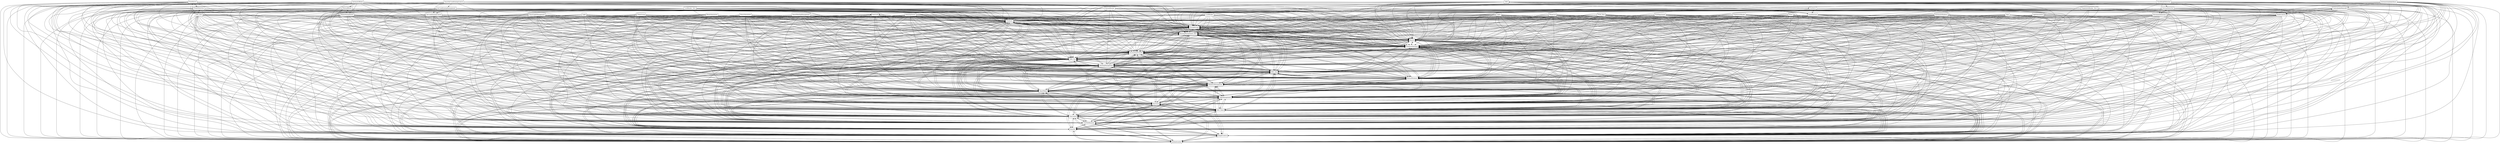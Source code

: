 digraph{
graph [rankdir=TB];
node [shape=box];
edge [arrowhead=normal];
0[label="FloodAlarm",]
1[label="FireAlarm",]
2[label="FirstAidGroup",]
3[label="CardReader_Zero",]
4[label="IntruseDetection",]
5[label="Authentication",]
6[label="CardReader",]
7[label="ManualBlinds",]
8[label="MovementDetection",]
9[label="MusicSimulation",]
10[label="SmartLightManagement",]
11[label="SmartAirConditioningControl",]
12[label="Light",]
13[label="SimpleControl",]
14[label="Lights",]
15[label="DimmingValues",]
16[label="BlindsSimulation",]
17[label="AutomaticAudiobyHours",]
18[label="SmartHeatingManagement",]
19[label="DoorLock",]
20[label="Security",]
21[label="FireDepartment",]
22[label="OtherGroup",]
23[label="SMS",]
24[label="UserNotifications",]
25[label="FireControl",]
26[label="Siren",]
27[label="SMS_Three",]
28[label="Password",]
29[label="LightManagement",]
30[label="PhoneCall",]
31[label="SmartHome",]
32[label="LightSimulation",]
33[label="KeypadReader",]
34[label="GasAlarm",]
35[label="FloodsDetection",]
36[label="WindowsManagement",]
37[label="ManualWindows",]
38[label="FingerprintReader_Zero",]
39[label="Mail",]
40[label="AutomaticWindows",]
41[label="AutomaticBlinds",]
42[label="ControlAudioManually",]
43[label="SMS_One",]
44[label="GasDetection",]
45[label="GlassBrakeDetection",]
46[label="SMS_Zero",]
47[label="HeatingManagement",]
48[label="Siren_Zero",]
49[label="SMS_Two",]
50[label="AirConditioningManagement",]
51[label="EnvironmentControl",]
52[label="BlindsManagement",]
53[label="FingerprintReader",]
54[label="PresenceSimulator",]
55[label="Alarms",]
56[label="HeatingManagement_Zero",]
57[label="AirConditioningControl",]
58[label="AudioControl",]
0->1[label="",]
0->2[label="",]
0->5[label="",]
0->13[label="",]
0->20[label="",]
0->24[label="",]
0->25[label="",]
0->27[label="",]
0->28[label="",]
0->29[label="",]
0->31[label="",]
0->35[label="",]
0->36[label="",]
0->37[label="",]
0->43[label="",]
0->46[label="",]
0->47[label="",]
0->49[label="",]
0->51[label="",]
0->54[label="",]
0->55[label="",]
0->56[label="",]
1->2[label="",]
1->5[label="",]
1->13[label="",]
1->20[label="",]
1->24[label="",]
1->25[label="",]
1->27[label="",]
1->28[label="",]
1->29[label="",]
1->31[label="",]
1->36[label="",]
1->37[label="",]
1->43[label="",]
1->47[label="",]
1->49[label="",]
1->51[label="",]
1->54[label="",]
1->55[label="",]
1->56[label="",]
2->1[label="",]
2->5[label="",]
2->13[label="",]
2->20[label="",]
2->24[label="",]
2->25[label="",]
2->27[label="",]
2->28[label="",]
2->29[label="",]
2->31[label="",]
2->36[label="",]
2->37[label="",]
2->43[label="",]
2->47[label="",]
2->49[label="",]
2->51[label="",]
2->54[label="",]
2->55[label="",]
2->56[label="",]
3->1[label="",]
3->2[label="",]
3->5[label="",]
3->13[label="",]
3->19[label="",]
3->20[label="",]
3->24[label="",]
3->25[label="",]
3->27[label="",]
3->28[label="",]
3->29[label="",]
3->31[label="",]
3->36[label="",]
3->37[label="",]
3->43[label="",]
3->47[label="",]
3->49[label="",]
3->51[label="",]
3->54[label="",]
3->55[label="",]
3->56[label="",]
4->1[label="",]
4->2[label="",]
4->5[label="",]
4->8[label="",]
4->13[label="",]
4->20[label="",]
4->24[label="",]
4->25[label="",]
4->27[label="",]
4->28[label="",]
4->29[label="",]
4->31[label="",]
4->36[label="",]
4->37[label="",]
4->43[label="",]
4->47[label="",]
4->49[label="",]
4->51[label="",]
4->54[label="",]
4->55[label="",]
4->56[label="",]
5->1[label="",]
5->2[label="",]
5->13[label="",]
5->20[label="",]
5->24[label="",]
5->25[label="",]
5->27[label="",]
5->28[label="",]
5->29[label="",]
5->31[label="",]
5->36[label="",]
5->37[label="",]
5->43[label="",]
5->47[label="",]
5->49[label="",]
5->51[label="",]
5->54[label="",]
5->55[label="",]
5->56[label="",]
6->1[label="",]
6->2[label="",]
6->5[label="",]
6->13[label="",]
6->20[label="",]
6->24[label="",]
6->25[label="",]
6->27[label="",]
6->28[label="",]
6->29[label="",]
6->31[label="",]
6->36[label="",]
6->37[label="",]
6->43[label="",]
6->47[label="",]
6->49[label="",]
6->51[label="",]
6->54[label="",]
6->55[label="",]
6->56[label="",]
7->1[label="",]
7->2[label="",]
7->5[label="",]
7->13[label="",]
7->20[label="",]
7->24[label="",]
7->25[label="",]
7->27[label="",]
7->28[label="",]
7->29[label="",]
7->31[label="",]
7->36[label="",]
7->37[label="",]
7->43[label="",]
7->47[label="",]
7->49[label="",]
7->51[label="",]
7->52[label="",]
7->54[label="",]
7->55[label="",]
7->56[label="",]
8->1[label="",]
8->2[label="",]
8->4[label="",]
8->5[label="",]
8->13[label="",]
8->20[label="",]
8->24[label="",]
8->25[label="",]
8->27[label="",]
8->28[label="",]
8->29[label="",]
8->31[label="",]
8->36[label="",]
8->37[label="",]
8->43[label="",]
8->47[label="",]
8->49[label="",]
8->51[label="",]
8->54[label="",]
8->55[label="",]
8->56[label="",]
9->1[label="",]
9->2[label="",]
9->5[label="",]
9->13[label="",]
9->20[label="",]
9->24[label="",]
9->25[label="",]
9->27[label="",]
9->28[label="",]
9->29[label="",]
9->31[label="",]
9->36[label="",]
9->37[label="",]
9->43[label="",]
9->47[label="",]
9->49[label="",]
9->51[label="",]
9->54[label="",]
9->55[label="",]
9->56[label="",]
10->1[label="",]
10->2[label="",]
10->5[label="",]
10->13[label="",]
10->20[label="",]
10->24[label="",]
10->25[label="",]
10->27[label="",]
10->28[label="",]
10->29[label="",]
10->31[label="",]
10->36[label="",]
10->37[label="",]
10->43[label="",]
10->47[label="",]
10->49[label="",]
10->51[label="",]
10->54[label="",]
10->55[label="",]
10->56[label="",]
11->1[label="",]
11->2[label="",]
11->5[label="",]
11->13[label="",]
11->20[label="",]
11->24[label="",]
11->25[label="",]
11->27[label="",]
11->28[label="",]
11->29[label="",]
11->31[label="",]
11->36[label="",]
11->37[label="",]
11->43[label="",]
11->47[label="",]
11->49[label="",]
11->50[label="",]
11->51[label="",]
11->54[label="",]
11->55[label="",]
11->56[label="",]
11->57[label="",]
12->1[label="",]
12->2[label="",]
12->5[label="",]
12->13[label="",]
12->20[label="",]
12->24[label="",]
12->25[label="",]
12->27[label="",]
12->28[label="",]
12->29[label="",]
12->31[label="",]
12->36[label="",]
12->37[label="",]
12->43[label="",]
12->47[label="",]
12->49[label="",]
12->51[label="",]
12->54[label="",]
12->55[label="",]
12->56[label="",]
13->1[label="",]
13->2[label="",]
13->5[label="",]
13->20[label="",]
13->24[label="",]
13->25[label="",]
13->27[label="",]
13->28[label="",]
13->29[label="",]
13->31[label="",]
13->36[label="",]
13->37[label="",]
13->43[label="",]
13->47[label="",]
13->49[label="",]
13->51[label="",]
13->54[label="",]
13->55[label="",]
13->56[label="",]
14->1[label="",]
14->2[label="",]
14->5[label="",]
14->13[label="",]
14->20[label="",]
14->24[label="",]
14->25[label="",]
14->27[label="",]
14->28[label="",]
14->29[label="",]
14->31[label="",]
14->36[label="",]
14->37[label="",]
14->43[label="",]
14->47[label="",]
14->49[label="",]
14->51[label="",]
14->54[label="",]
14->55[label="",]
14->56[label="",]
15->1[label="",]
15->2[label="",]
15->5[label="",]
15->13[label="",]
15->20[label="",]
15->24[label="",]
15->25[label="",]
15->27[label="",]
15->28[label="",]
15->29[label="",]
15->31[label="",]
15->36[label="",]
15->37[label="",]
15->43[label="",]
15->47[label="",]
15->49[label="",]
15->51[label="",]
15->54[label="",]
15->55[label="",]
15->56[label="",]
16->1[label="",]
16->2[label="",]
16->5[label="",]
16->13[label="",]
16->20[label="",]
16->24[label="",]
16->25[label="",]
16->27[label="",]
16->28[label="",]
16->29[label="",]
16->31[label="",]
16->36[label="",]
16->37[label="",]
16->43[label="",]
16->47[label="",]
16->49[label="",]
16->51[label="",]
16->54[label="",]
16->55[label="",]
16->56[label="",]
17->1[label="",]
17->2[label="",]
17->5[label="",]
17->13[label="",]
17->20[label="",]
17->24[label="",]
17->25[label="",]
17->27[label="",]
17->28[label="",]
17->29[label="",]
17->31[label="",]
17->36[label="",]
17->37[label="",]
17->42[label="",]
17->43[label="",]
17->47[label="",]
17->49[label="",]
17->51[label="",]
17->54[label="",]
17->55[label="",]
17->56[label="",]
17->58[label="",]
18->1[label="",]
18->2[label="",]
18->5[label="",]
18->13[label="",]
18->20[label="",]
18->24[label="",]
18->25[label="",]
18->27[label="",]
18->28[label="",]
18->29[label="",]
18->31[label="",]
18->36[label="",]
18->37[label="",]
18->43[label="",]
18->47[label="",]
18->49[label="",]
18->51[label="",]
18->54[label="",]
18->55[label="",]
18->56[label="",]
19->1[label="",]
19->2[label="",]
19->5[label="",]
19->13[label="",]
19->20[label="",]
19->24[label="",]
19->25[label="",]
19->27[label="",]
19->28[label="",]
19->29[label="",]
19->31[label="",]
19->36[label="",]
19->37[label="",]
19->43[label="",]
19->47[label="",]
19->49[label="",]
19->51[label="",]
19->54[label="",]
19->55[label="",]
19->56[label="",]
20->1[label="",]
20->2[label="",]
20->5[label="",]
20->13[label="",]
20->24[label="",]
20->25[label="",]
20->27[label="",]
20->28[label="",]
20->29[label="",]
20->31[label="",]
20->36[label="",]
20->37[label="",]
20->43[label="",]
20->47[label="",]
20->49[label="",]
20->51[label="",]
20->54[label="",]
20->55[label="",]
20->56[label="",]
21->1[label="",]
21->2[label="",]
21->5[label="",]
21->13[label="",]
21->20[label="",]
21->24[label="",]
21->25[label="",]
21->27[label="",]
21->28[label="",]
21->29[label="",]
21->31[label="",]
21->36[label="",]
21->37[label="",]
21->43[label="",]
21->47[label="",]
21->49[label="",]
21->51[label="",]
21->54[label="",]
21->55[label="",]
21->56[label="",]
22->1[label="",]
22->2[label="",]
22->5[label="",]
22->13[label="",]
22->20[label="",]
22->24[label="",]
22->25[label="",]
22->27[label="",]
22->28[label="",]
22->29[label="",]
22->31[label="",]
22->36[label="",]
22->37[label="",]
22->43[label="",]
22->47[label="",]
22->49[label="",]
22->51[label="",]
22->54[label="",]
22->55[label="",]
22->56[label="",]
23->1[label="",]
23->2[label="",]
23->5[label="",]
23->13[label="",]
23->20[label="",]
23->24[label="",]
23->25[label="",]
23->27[label="",]
23->28[label="",]
23->29[label="",]
23->31[label="",]
23->34[label="",]
23->36[label="",]
23->37[label="",]
23->43[label="",]
23->44[label="",]
23->47[label="",]
23->49[label="",]
23->51[label="",]
23->54[label="",]
23->55[label="",]
23->56[label="",]
24->1[label="",]
24->2[label="",]
24->5[label="",]
24->13[label="",]
24->20[label="",]
24->25[label="",]
24->27[label="",]
24->28[label="",]
24->29[label="",]
24->31[label="",]
24->36[label="",]
24->37[label="",]
24->43[label="",]
24->47[label="",]
24->49[label="",]
24->51[label="",]
24->54[label="",]
24->55[label="",]
24->56[label="",]
25->1[label="",]
25->2[label="",]
25->5[label="",]
25->13[label="",]
25->20[label="",]
25->24[label="",]
25->27[label="",]
25->28[label="",]
25->29[label="",]
25->31[label="",]
25->36[label="",]
25->37[label="",]
25->43[label="",]
25->47[label="",]
25->49[label="",]
25->51[label="",]
25->54[label="",]
25->55[label="",]
25->56[label="",]
26->1[label="",]
26->2[label="",]
26->5[label="",]
26->13[label="",]
26->20[label="",]
26->24[label="",]
26->25[label="",]
26->27[label="",]
26->28[label="",]
26->29[label="",]
26->31[label="",]
26->36[label="",]
26->37[label="",]
26->43[label="",]
26->47[label="",]
26->49[label="",]
26->51[label="",]
26->54[label="",]
26->55[label="",]
26->56[label="",]
27->1[label="",]
27->2[label="",]
27->5[label="",]
27->13[label="",]
27->20[label="",]
27->24[label="",]
27->25[label="",]
27->28[label="",]
27->29[label="",]
27->31[label="",]
27->36[label="",]
27->37[label="",]
27->43[label="",]
27->47[label="",]
27->49[label="",]
27->51[label="",]
27->54[label="",]
27->55[label="",]
27->56[label="",]
28->1[label="",]
28->2[label="",]
28->5[label="",]
28->13[label="",]
28->20[label="",]
28->24[label="",]
28->25[label="",]
28->27[label="",]
28->29[label="",]
28->31[label="",]
28->36[label="",]
28->37[label="",]
28->43[label="",]
28->47[label="",]
28->49[label="",]
28->51[label="",]
28->54[label="",]
28->55[label="",]
28->56[label="",]
29->1[label="",]
29->2[label="",]
29->5[label="",]
29->13[label="",]
29->20[label="",]
29->24[label="",]
29->25[label="",]
29->27[label="",]
29->28[label="",]
29->31[label="",]
29->36[label="",]
29->37[label="",]
29->43[label="",]
29->47[label="",]
29->49[label="",]
29->51[label="",]
29->54[label="",]
29->55[label="",]
29->56[label="",]
30->1[label="",]
30->2[label="",]
30->5[label="",]
30->13[label="",]
30->20[label="",]
30->24[label="",]
30->25[label="",]
30->27[label="",]
30->28[label="",]
30->29[label="",]
30->31[label="",]
30->36[label="",]
30->37[label="",]
30->43[label="",]
30->47[label="",]
30->49[label="",]
30->51[label="",]
30->54[label="",]
30->55[label="",]
30->56[label="",]
31->1[label="",]
31->2[label="",]
31->5[label="",]
31->13[label="",]
31->20[label="",]
31->24[label="",]
31->25[label="",]
31->27[label="",]
31->28[label="",]
31->29[label="",]
31->36[label="",]
31->37[label="",]
31->43[label="",]
31->47[label="",]
31->49[label="",]
31->51[label="",]
31->54[label="",]
31->55[label="",]
31->56[label="",]
32->1[label="",]
32->2[label="",]
32->5[label="",]
32->13[label="",]
32->20[label="",]
32->24[label="",]
32->25[label="",]
32->27[label="",]
32->28[label="",]
32->29[label="",]
32->31[label="",]
32->36[label="",]
32->37[label="",]
32->43[label="",]
32->47[label="",]
32->49[label="",]
32->51[label="",]
32->54[label="",]
32->55[label="",]
32->56[label="",]
33->1[label="",]
33->2[label="",]
33->5[label="",]
33->13[label="",]
33->19[label="",]
33->20[label="",]
33->24[label="",]
33->25[label="",]
33->27[label="",]
33->28[label="",]
33->29[label="",]
33->31[label="",]
33->36[label="",]
33->37[label="",]
33->43[label="",]
33->47[label="",]
33->49[label="",]
33->51[label="",]
33->54[label="",]
33->55[label="",]
33->56[label="",]
34->1[label="",]
34->2[label="",]
34->5[label="",]
34->13[label="",]
34->20[label="",]
34->23[label="",]
34->24[label="",]
34->25[label="",]
34->27[label="",]
34->28[label="",]
34->29[label="",]
34->31[label="",]
34->36[label="",]
34->37[label="",]
34->43[label="",]
34->44[label="",]
34->47[label="",]
34->49[label="",]
34->51[label="",]
34->54[label="",]
34->55[label="",]
34->56[label="",]
35->0[label="",]
35->1[label="",]
35->2[label="",]
35->5[label="",]
35->13[label="",]
35->20[label="",]
35->24[label="",]
35->25[label="",]
35->27[label="",]
35->28[label="",]
35->29[label="",]
35->31[label="",]
35->36[label="",]
35->37[label="",]
35->43[label="",]
35->46[label="",]
35->47[label="",]
35->49[label="",]
35->51[label="",]
35->54[label="",]
35->55[label="",]
35->56[label="",]
36->1[label="",]
36->2[label="",]
36->5[label="",]
36->13[label="",]
36->20[label="",]
36->24[label="",]
36->25[label="",]
36->27[label="",]
36->28[label="",]
36->29[label="",]
36->31[label="",]
36->37[label="",]
36->43[label="",]
36->47[label="",]
36->49[label="",]
36->51[label="",]
36->54[label="",]
36->55[label="",]
36->56[label="",]
37->1[label="",]
37->2[label="",]
37->5[label="",]
37->13[label="",]
37->20[label="",]
37->24[label="",]
37->25[label="",]
37->27[label="",]
37->28[label="",]
37->29[label="",]
37->31[label="",]
37->36[label="",]
37->43[label="",]
37->47[label="",]
37->49[label="",]
37->51[label="",]
37->54[label="",]
37->55[label="",]
37->56[label="",]
38->1[label="",]
38->2[label="",]
38->5[label="",]
38->13[label="",]
38->19[label="",]
38->20[label="",]
38->24[label="",]
38->25[label="",]
38->27[label="",]
38->28[label="",]
38->29[label="",]
38->31[label="",]
38->36[label="",]
38->37[label="",]
38->43[label="",]
38->47[label="",]
38->49[label="",]
38->51[label="",]
38->54[label="",]
38->55[label="",]
38->56[label="",]
39->1[label="",]
39->2[label="",]
39->5[label="",]
39->13[label="",]
39->20[label="",]
39->24[label="",]
39->25[label="",]
39->27[label="",]
39->28[label="",]
39->29[label="",]
39->31[label="",]
39->36[label="",]
39->37[label="",]
39->43[label="",]
39->47[label="",]
39->49[label="",]
39->51[label="",]
39->54[label="",]
39->55[label="",]
39->56[label="",]
40->1[label="",]
40->2[label="",]
40->5[label="",]
40->13[label="",]
40->20[label="",]
40->24[label="",]
40->25[label="",]
40->27[label="",]
40->28[label="",]
40->29[label="",]
40->31[label="",]
40->36[label="",]
40->37[label="",]
40->43[label="",]
40->47[label="",]
40->49[label="",]
40->51[label="",]
40->54[label="",]
40->55[label="",]
40->56[label="",]
41->1[label="",]
41->2[label="",]
41->5[label="",]
41->7[label="",]
41->13[label="",]
41->20[label="",]
41->24[label="",]
41->25[label="",]
41->27[label="",]
41->28[label="",]
41->29[label="",]
41->31[label="",]
41->36[label="",]
41->37[label="",]
41->43[label="",]
41->47[label="",]
41->49[label="",]
41->51[label="",]
41->52[label="",]
41->54[label="",]
41->55[label="",]
41->56[label="",]
42->1[label="",]
42->2[label="",]
42->5[label="",]
42->13[label="",]
42->20[label="",]
42->24[label="",]
42->25[label="",]
42->27[label="",]
42->28[label="",]
42->29[label="",]
42->31[label="",]
42->36[label="",]
42->37[label="",]
42->43[label="",]
42->47[label="",]
42->49[label="",]
42->51[label="",]
42->54[label="",]
42->55[label="",]
42->56[label="",]
42->58[label="",]
43->1[label="",]
43->2[label="",]
43->5[label="",]
43->13[label="",]
43->20[label="",]
43->24[label="",]
43->25[label="",]
43->27[label="",]
43->28[label="",]
43->29[label="",]
43->31[label="",]
43->36[label="",]
43->37[label="",]
43->47[label="",]
43->49[label="",]
43->51[label="",]
43->54[label="",]
43->55[label="",]
43->56[label="",]
44->1[label="",]
44->2[label="",]
44->5[label="",]
44->13[label="",]
44->20[label="",]
44->23[label="",]
44->24[label="",]
44->25[label="",]
44->27[label="",]
44->28[label="",]
44->29[label="",]
44->31[label="",]
44->34[label="",]
44->36[label="",]
44->37[label="",]
44->43[label="",]
44->47[label="",]
44->49[label="",]
44->51[label="",]
44->54[label="",]
44->55[label="",]
44->56[label="",]
45->1[label="",]
45->2[label="",]
45->4[label="",]
45->5[label="",]
45->8[label="",]
45->13[label="",]
45->20[label="",]
45->24[label="",]
45->25[label="",]
45->27[label="",]
45->28[label="",]
45->29[label="",]
45->31[label="",]
45->36[label="",]
45->37[label="",]
45->43[label="",]
45->47[label="",]
45->49[label="",]
45->51[label="",]
45->54[label="",]
45->55[label="",]
45->56[label="",]
46->0[label="",]
46->1[label="",]
46->2[label="",]
46->5[label="",]
46->13[label="",]
46->20[label="",]
46->24[label="",]
46->25[label="",]
46->27[label="",]
46->28[label="",]
46->29[label="",]
46->31[label="",]
46->35[label="",]
46->36[label="",]
46->37[label="",]
46->43[label="",]
46->47[label="",]
46->49[label="",]
46->51[label="",]
46->54[label="",]
46->55[label="",]
46->56[label="",]
47->1[label="",]
47->2[label="",]
47->5[label="",]
47->13[label="",]
47->20[label="",]
47->24[label="",]
47->25[label="",]
47->27[label="",]
47->28[label="",]
47->29[label="",]
47->31[label="",]
47->36[label="",]
47->37[label="",]
47->43[label="",]
47->49[label="",]
47->51[label="",]
47->54[label="",]
47->55[label="",]
47->56[label="",]
48->1[label="",]
48->2[label="",]
48->5[label="",]
48->13[label="",]
48->20[label="",]
48->24[label="",]
48->25[label="",]
48->27[label="",]
48->28[label="",]
48->29[label="",]
48->31[label="",]
48->36[label="",]
48->37[label="",]
48->43[label="",]
48->47[label="",]
48->49[label="",]
48->51[label="",]
48->54[label="",]
48->55[label="",]
48->56[label="",]
49->1[label="",]
49->2[label="",]
49->5[label="",]
49->13[label="",]
49->20[label="",]
49->24[label="",]
49->25[label="",]
49->27[label="",]
49->28[label="",]
49->29[label="",]
49->31[label="",]
49->36[label="",]
49->37[label="",]
49->43[label="",]
49->47[label="",]
49->51[label="",]
49->54[label="",]
49->55[label="",]
49->56[label="",]
50->1[label="",]
50->2[label="",]
50->5[label="",]
50->13[label="",]
50->20[label="",]
50->24[label="",]
50->25[label="",]
50->27[label="",]
50->28[label="",]
50->29[label="",]
50->31[label="",]
50->36[label="",]
50->37[label="",]
50->43[label="",]
50->47[label="",]
50->49[label="",]
50->51[label="",]
50->54[label="",]
50->55[label="",]
50->56[label="",]
50->57[label="",]
51->1[label="",]
51->2[label="",]
51->5[label="",]
51->13[label="",]
51->20[label="",]
51->24[label="",]
51->25[label="",]
51->27[label="",]
51->28[label="",]
51->29[label="",]
51->31[label="",]
51->36[label="",]
51->37[label="",]
51->43[label="",]
51->47[label="",]
51->49[label="",]
51->54[label="",]
51->55[label="",]
51->56[label="",]
52->1[label="",]
52->2[label="",]
52->5[label="",]
52->7[label="",]
52->13[label="",]
52->20[label="",]
52->24[label="",]
52->25[label="",]
52->27[label="",]
52->28[label="",]
52->29[label="",]
52->31[label="",]
52->36[label="",]
52->37[label="",]
52->43[label="",]
52->47[label="",]
52->49[label="",]
52->51[label="",]
52->54[label="",]
52->55[label="",]
52->56[label="",]
53->1[label="",]
53->2[label="",]
53->5[label="",]
53->13[label="",]
53->20[label="",]
53->24[label="",]
53->25[label="",]
53->27[label="",]
53->28[label="",]
53->29[label="",]
53->31[label="",]
53->36[label="",]
53->37[label="",]
53->43[label="",]
53->47[label="",]
53->49[label="",]
53->51[label="",]
53->54[label="",]
53->55[label="",]
53->56[label="",]
54->1[label="",]
54->2[label="",]
54->5[label="",]
54->13[label="",]
54->20[label="",]
54->24[label="",]
54->25[label="",]
54->27[label="",]
54->28[label="",]
54->29[label="",]
54->31[label="",]
54->36[label="",]
54->37[label="",]
54->43[label="",]
54->47[label="",]
54->49[label="",]
54->51[label="",]
54->55[label="",]
54->56[label="",]
55->1[label="",]
55->2[label="",]
55->5[label="",]
55->13[label="",]
55->20[label="",]
55->24[label="",]
55->25[label="",]
55->27[label="",]
55->28[label="",]
55->29[label="",]
55->31[label="",]
55->36[label="",]
55->37[label="",]
55->43[label="",]
55->47[label="",]
55->49[label="",]
55->51[label="",]
55->54[label="",]
55->56[label="",]
56->1[label="",]
56->2[label="",]
56->5[label="",]
56->13[label="",]
56->20[label="",]
56->24[label="",]
56->25[label="",]
56->27[label="",]
56->28[label="",]
56->29[label="",]
56->31[label="",]
56->36[label="",]
56->37[label="",]
56->43[label="",]
56->47[label="",]
56->49[label="",]
56->51[label="",]
56->54[label="",]
56->55[label="",]
57->1[label="",]
57->2[label="",]
57->5[label="",]
57->13[label="",]
57->20[label="",]
57->24[label="",]
57->25[label="",]
57->27[label="",]
57->28[label="",]
57->29[label="",]
57->31[label="",]
57->36[label="",]
57->37[label="",]
57->43[label="",]
57->47[label="",]
57->49[label="",]
57->50[label="",]
57->51[label="",]
57->54[label="",]
57->55[label="",]
57->56[label="",]
58->1[label="",]
58->2[label="",]
58->5[label="",]
58->13[label="",]
58->20[label="",]
58->24[label="",]
58->25[label="",]
58->27[label="",]
58->28[label="",]
58->29[label="",]
58->31[label="",]
58->36[label="",]
58->37[label="",]
58->42[label="",]
58->43[label="",]
58->47[label="",]
58->49[label="",]
58->51[label="",]
58->54[label="",]
58->55[label="",]
58->56[label="",]
}
